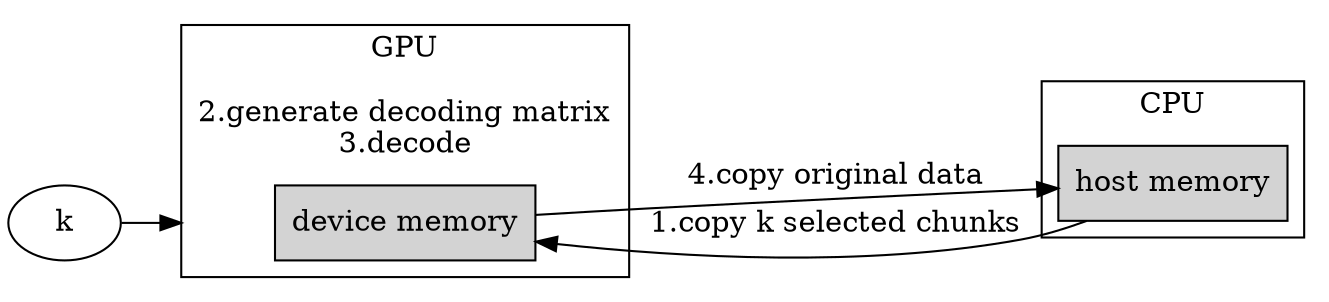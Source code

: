digraph GPUencode
{
"k" -> deviceMem [lhead=clusterGPU];
rankdir=LR;
compound=true;
subgraph clusterCPU
{
node [style=filled];
shape=box;
label="CPU";
"hostMem"
[
style=filled
shape=box
label="host memory"
]
}
subgraph clusterGPU
{
node [style=filled];
shape=box;
label="GPU\n\n2.generate decoding matrix\n3.decode";
"deviceMem"
[
style=filled
shape=box
label="device memory"
]
}
hostMem -> deviceMem [label="1.copy k selected chunks"];
deviceMem -> hostMem [label="4.copy original data"];
}
